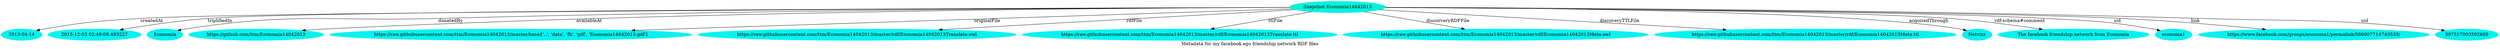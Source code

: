 digraph  {
	graph [label="Metadata for my facebook ego friendship network RDF files"];
	node [label="\N"];
	"Snapshot Economia14042013"	 [color="#02F3DD",
		style=filled];
	21069	 [color="#02F3F1",
		label="2013-04-14",
		style=filled];
	"Snapshot Economia14042013" -> 21069	 [label=createdAt];
	21070	 [color="#02F3F1",
		label="2015-12-03 02:49:08.493227",
		style=filled];
	"Snapshot Economia14042013" -> 21070	 [label=triplifiedIn];
	21071	 [color="#02F3F1",
		label=Economia,
		style=filled];
	"Snapshot Economia14042013" -> 21071	 [label=donatedBy];
	21072	 [color="#02F3F1",
		label="https://github.com/ttm/Economia14042013",
		style=filled];
	"Snapshot Economia14042013" -> 21072	 [label=availableAt];
	21073	 [color="#02F3F1",
		label="https://raw.githubusercontent.com/ttm/Economia14042013/master/base/['..', 'data', 'fb', 'gdf', 'Economia14042013.gdf']",
		style=filled];
	"Snapshot Economia14042013" -> 21073	 [label=originalFile];
	21074	 [color="#02F3F1",
		label="https://raw.githubusercontent.com/ttm/Economia14042013/master/rdf/Economia14042013Translate.owl",
		style=filled];
	"Snapshot Economia14042013" -> 21074	 [label=rdfFile];
	21075	 [color="#02F3F1",
		label="https://raw.githubusercontent.com/ttm/Economia14042013/master/rdf/Economia14042013Translate.ttl",
		style=filled];
	"Snapshot Economia14042013" -> 21075	 [label=ttlFile];
	21076	 [color="#02F3F1",
		label="https://raw.githubusercontent.com/ttm/Economia14042013/master/rdf/Economia14042013Meta.owl",
		style=filled];
	"Snapshot Economia14042013" -> 21076	 [label=discorveryRDFFile];
	21077	 [color="#02F3F1",
		label="https://raw.githubusercontent.com/ttm/Economia14042013/master/rdf/Economia14042013Meta.ttl",
		style=filled];
	"Snapshot Economia14042013" -> 21077	 [label=discoveryTTLFile];
	21078	 [color="#02F3F1",
		label=Netvizz,
		style=filled];
	"Snapshot Economia14042013" -> 21078	 [label=acquiredThrough];
	21079	 [color="#02F3F1",
		label="The facebook friendship network from Economia",
		style=filled];
	"Snapshot Economia14042013" -> 21079	 [label="rdf-schema#comment"];
	21080	 [color="#02F3F1",
		label=economa1,
		style=filled];
	"Snapshot Economia14042013" -> 21080	 [label=sid];
	21081	 [color="#02F3F1",
		label="https://www.facebook.com/groups/economa1/permalink/586007714743535/",
		style=filled];
	"Snapshot Economia14042013" -> 21081	 [label=link];
	21082	 [color="#02F3F1",
		label=397517003592608,
		style=filled];
	"Snapshot Economia14042013" -> 21082	 [label=uid];
}
